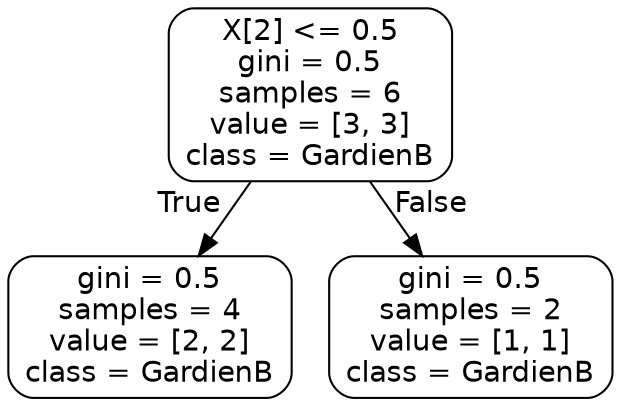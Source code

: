 digraph Tree {
node [shape=box, style="filled, rounded", color="black", fontname=helvetica] ;
edge [fontname=helvetica] ;
0 [label="X[2] <= 0.5\ngini = 0.5\nsamples = 6\nvalue = [3, 3]\nclass = GardienB", fillcolor="#e5813900"] ;
1 [label="gini = 0.5\nsamples = 4\nvalue = [2, 2]\nclass = GardienB", fillcolor="#e5813900"] ;
0 -> 1 [labeldistance=2.5, labelangle=45, headlabel="True"] ;
2 [label="gini = 0.5\nsamples = 2\nvalue = [1, 1]\nclass = GardienB", fillcolor="#e5813900"] ;
0 -> 2 [labeldistance=2.5, labelangle=-45, headlabel="False"] ;
}